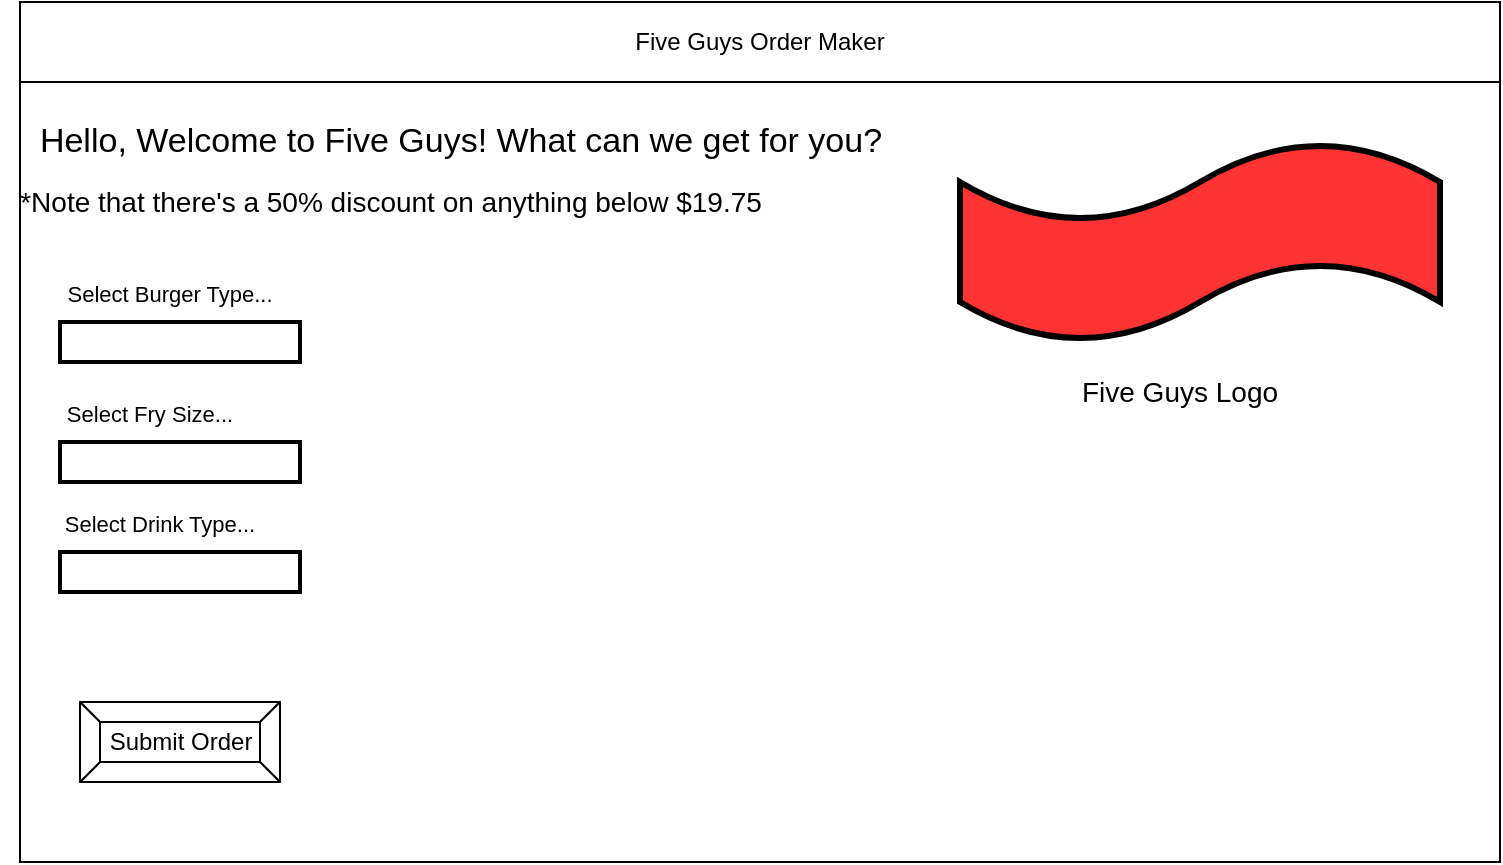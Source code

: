 <mxfile>
    <diagram id="pIaEtrtLPv3HG8r1JEND" name="Page-1">
        <mxGraphModel dx="1074" dy="741" grid="1" gridSize="10" guides="1" tooltips="1" connect="1" arrows="1" fold="1" page="1" pageScale="1" pageWidth="850" pageHeight="1100" math="0" shadow="0">
            <root>
                <mxCell id="0"/>
                <mxCell id="1" parent="0"/>
                <mxCell id="2" value="" style="rounded=0;whiteSpace=wrap;html=1;" parent="1" vertex="1">
                    <mxGeometry x="80" y="120" width="740" height="390" as="geometry"/>
                </mxCell>
                <mxCell id="3" value="Five Guys Order Maker" style="rounded=0;whiteSpace=wrap;html=1;" parent="1" vertex="1">
                    <mxGeometry x="80" y="80" width="740" height="40" as="geometry"/>
                </mxCell>
                <mxCell id="6" value="Submit Order" style="labelPosition=center;verticalLabelPosition=middle;align=center;html=1;shape=mxgraph.basic.button;dx=10;" parent="1" vertex="1">
                    <mxGeometry x="110" y="430" width="100" height="40" as="geometry"/>
                </mxCell>
                <mxCell id="8" value="&lt;font style=&quot;font-size: 17px&quot;&gt;Hello, Welcome to Five Guys! What can we get for you?&lt;/font&gt;" style="text;html=1;align=center;verticalAlign=middle;resizable=0;points=[];autosize=1;strokeColor=none;fillColor=none;" vertex="1" parent="1">
                    <mxGeometry x="80" y="140" width="440" height="20" as="geometry"/>
                </mxCell>
                <mxCell id="9" value="&lt;font style=&quot;font-size: 14px&quot;&gt;*Note that there's a 50% discount on anything below $19.75&lt;/font&gt;" style="text;html=1;align=center;verticalAlign=middle;resizable=0;points=[];autosize=1;strokeColor=none;fillColor=none;" vertex="1" parent="1">
                    <mxGeometry x="70" y="170" width="390" height="20" as="geometry"/>
                </mxCell>
                <mxCell id="11" value="" style="shape=tape;whiteSpace=wrap;html=1;fontSize=14;fillColor=#FF3333;strokeColor=#000000;strokeWidth=3;" vertex="1" parent="1">
                    <mxGeometry x="550" y="150" width="240" height="100" as="geometry"/>
                </mxCell>
                <mxCell id="12" value="Five Guys Logo" style="text;html=1;strokeColor=none;fillColor=none;align=center;verticalAlign=middle;whiteSpace=wrap;rounded=0;fontSize=14;" vertex="1" parent="1">
                    <mxGeometry x="600" y="260" width="120" height="30" as="geometry"/>
                </mxCell>
                <mxCell id="14" value="" style="rounded=0;whiteSpace=wrap;html=1;fontSize=14;strokeColor=#000000;strokeWidth=2;fillColor=#FFFFFF;" vertex="1" parent="1">
                    <mxGeometry x="100" y="240" width="120" height="20" as="geometry"/>
                </mxCell>
                <mxCell id="15" value="&lt;font style=&quot;font-size: 11px&quot;&gt;Select Burger Type...&lt;/font&gt;" style="text;html=1;strokeColor=none;fillColor=none;align=center;verticalAlign=middle;whiteSpace=wrap;rounded=0;fontSize=14;" vertex="1" parent="1">
                    <mxGeometry x="100" y="220" width="110" height="10" as="geometry"/>
                </mxCell>
                <mxCell id="16" value="" style="rounded=0;whiteSpace=wrap;html=1;fontSize=14;strokeColor=#000000;strokeWidth=2;fillColor=#FFFFFF;" vertex="1" parent="1">
                    <mxGeometry x="100" y="300" width="120" height="20" as="geometry"/>
                </mxCell>
                <mxCell id="17" value="&lt;font style=&quot;font-size: 11px&quot;&gt;Select Fry Size...&lt;/font&gt;" style="text;html=1;strokeColor=none;fillColor=none;align=center;verticalAlign=middle;whiteSpace=wrap;rounded=0;fontSize=14;" vertex="1" parent="1">
                    <mxGeometry x="100" y="280" width="90" height="10" as="geometry"/>
                </mxCell>
                <mxCell id="18" value="" style="rounded=0;whiteSpace=wrap;html=1;fontSize=14;strokeColor=#000000;strokeWidth=2;fillColor=#FFFFFF;" vertex="1" parent="1">
                    <mxGeometry x="100" y="355" width="120" height="20" as="geometry"/>
                </mxCell>
                <mxCell id="19" value="&lt;font style=&quot;font-size: 11px&quot;&gt;Select Drink Type...&lt;/font&gt;" style="text;html=1;strokeColor=none;fillColor=none;align=center;verticalAlign=middle;whiteSpace=wrap;rounded=0;fontSize=14;" vertex="1" parent="1">
                    <mxGeometry x="100" y="335" width="100" height="10" as="geometry"/>
                </mxCell>
            </root>
        </mxGraphModel>
    </diagram>
</mxfile>